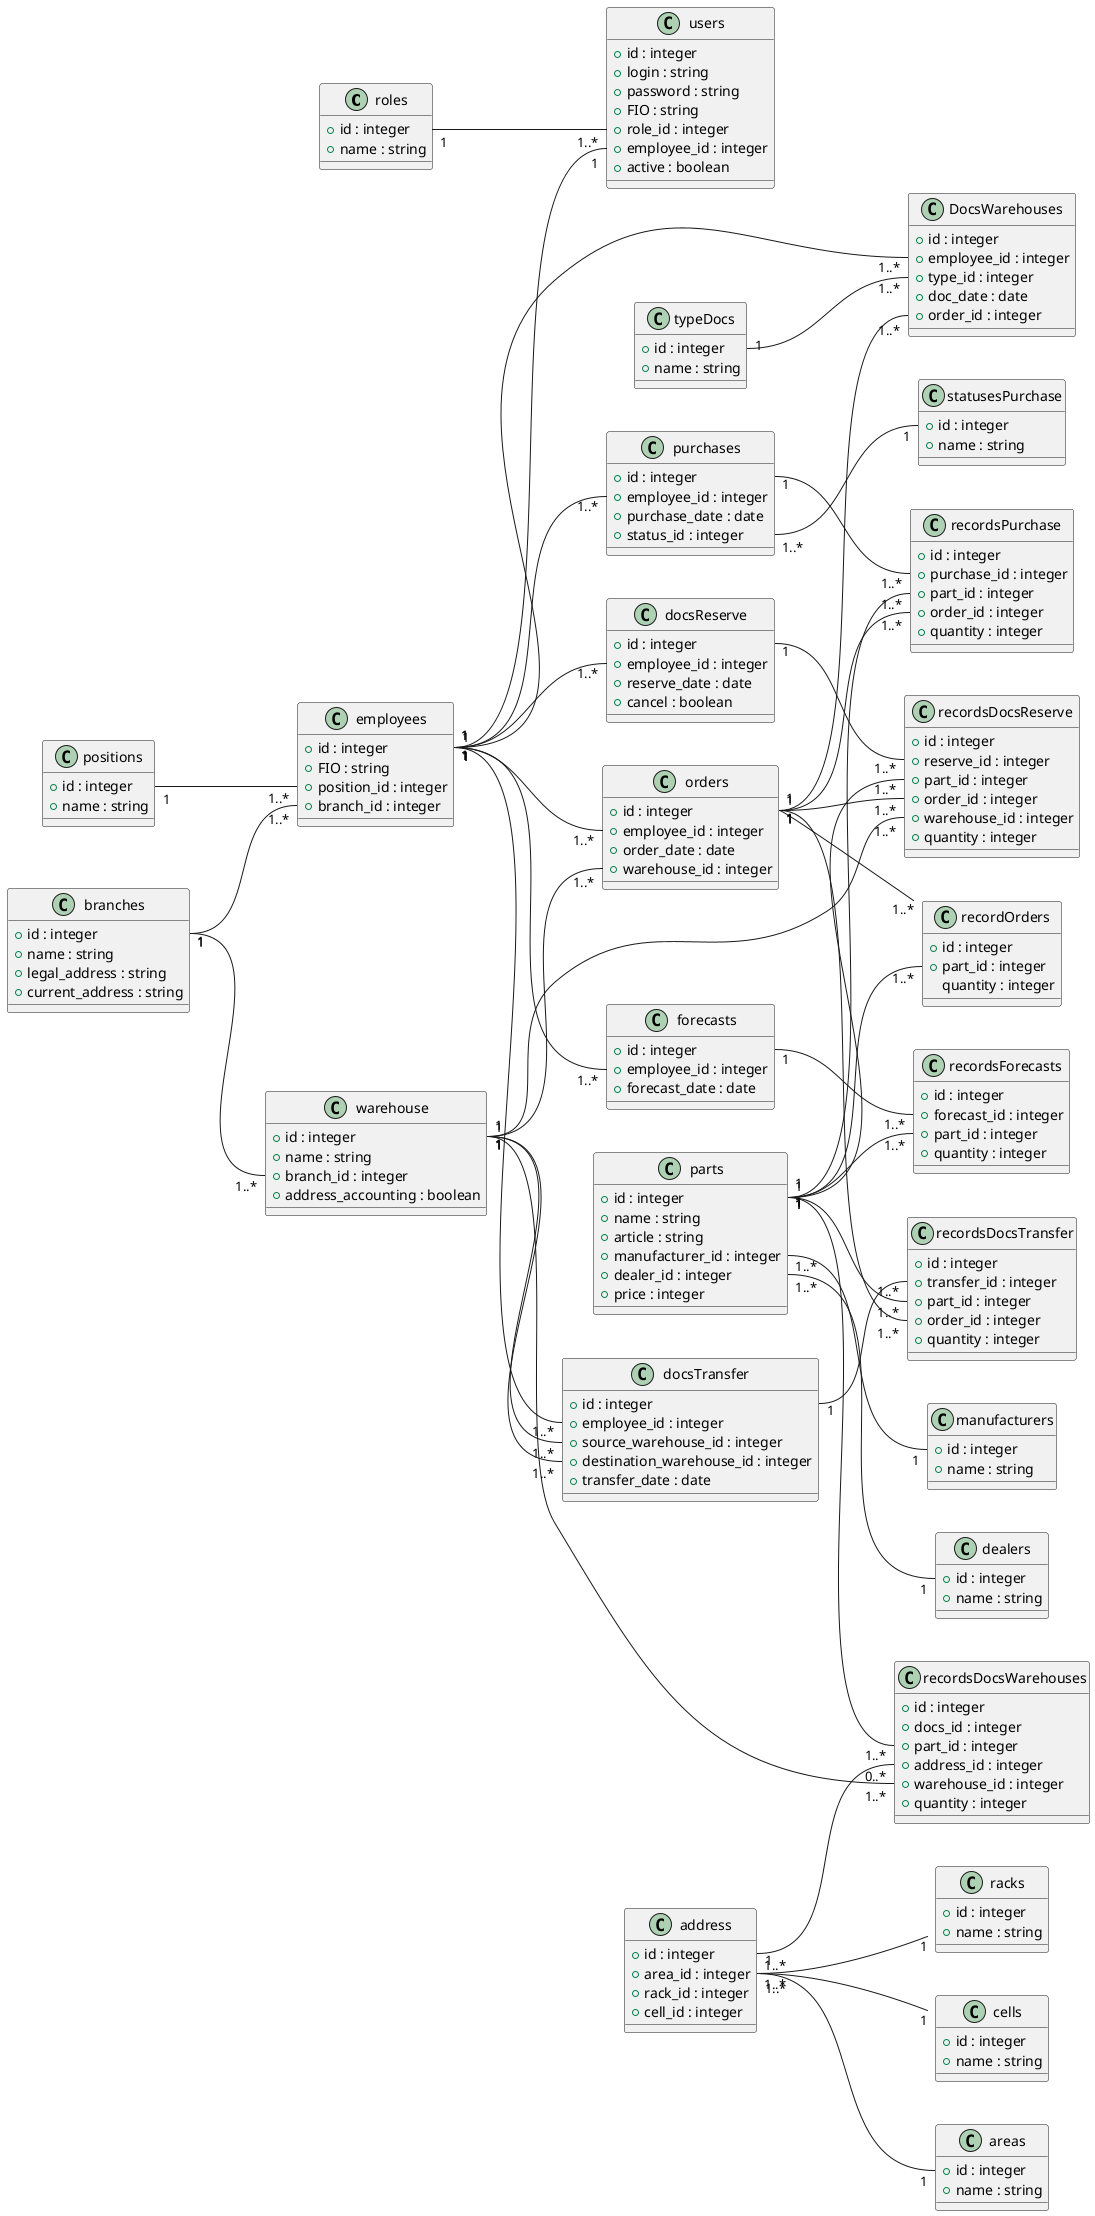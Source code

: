 @startuml Domain model
left to right direction

class roles {
    +id : integer 
    +name : string 
}

class users {
    +id : integer 
    +login : string 
    +password : string
    +FIO : string
    +role_id : integer
    +employee_id : integer
    +active : boolean
}

class employees {
    +id : integer 
    +FIO : string
    +position_id : integer
    +branch_id : integer 
}

class positions {
    +id : integer 
    +name : string 
}

class branches {
    +id : integer 
    +name : string
    +legal_address : string
    +current_address : string 
}

class parts {
    +id : integer 
    +name : string 
    +article : string
    +manufacturer_id : integer
    +dealer_id : integer
    +price : integer
}

class manufacturers {
    +id : integer 
    +name : string 
}

class dealers {
    +id : integer 
    +name : string 
}

class warehouse {
    +id : integer 
    +name : string
    +branch_id : integer
    +address_accounting : boolean 
}

class address {
    +id : integer 
    +area_id : integer
    +rack_id : integer
    +cell_id : integer 
}

class areas {
    +id : integer 
    +name : string 
}

class racks {
    +id : integer 
    +name : string 
}

class cells {
    +id : integer 
    +name : string 
}

class typeDocs {
    +id : integer 
    +name : string 
}

class DocsWarehouses {
    +id : integer 
    +employee_id : integer
    +type_id : integer
    +doc_date : date 
    +order_id : integer
}

class recordsDocsWarehouses {
    +id : integer 
    +docs_id : integer
    +part_id : integer
    +address_id : integer
    +warehouse_id : integer
    +quantity : integer
}

class orders {
    +id : integer 
    +employee_id : integer
    +order_date : date
    +warehouse_id : integer 
}

class recordOrders {
    +id : integer 
    +part_id : integer
    quantity : integer 
}

class purchases {
    +id : integer 
    +employee_id : integer
    +purchase_date : date
    +status_id : integer
}

class statusesPurchase {
    +id : integer 
    +name : string 
}

class recordsPurchase {
    +id : integer 
    +purchase_id : integer
    +part_id : integer
    +order_id : integer
    +quantity : integer 
}

class forecasts {
    +id : integer
    +employee_id : integer 
    +forecast_date : date 
}

class recordsForecasts {
    +id : integer 
    +forecast_id : integer
    +part_id : integer    
    +quantity : integer 
}

class docsReserve {
    +id : integer
    +employee_id : integer 
    +reserve_date : date 
    +cancel : boolean
}

class recordsDocsReserve {
    +id : integer 
    +reserve_id : integer
    +part_id : integer  
    +order_id : integer
    +warehouse_id : integer 
    +quantity : integer 
}

class docsTransfer {
    +id : integer
    +employee_id : integer 
    +source_warehouse_id : integer
    +destination_warehouse_id : integer 
    +transfer_date : date
}

class recordsDocsTransfer {
    +id : integer 
    +transfer_id : integer
    +part_id : integer 
    +order_id : integer   
    +quantity : integer 
}

employees::id "1" -- "1" users::employee_id
employees::id "1" -- "1..*" DocsWarehouses::employee_id
employees::id "1" -- "1..*" orders::employee_id
employees::id "1" -- "1..*" forecasts::employee_id
employees::id "1" -- "1..*" docsReserve::employee_id
employees::id "1" -- "1..*" docsTransfer::employee_id
employees::id "1" -- "1..*" purchases::employee_id
roles::id "1" -- "1..*" users::role_id 
positions::id "1" -- "1..*" employees::position_id
branches::id "1" -- "1..*" employees::branch_id

parts::manufacturer_id "1..*" -- "1" manufacturers::id
parts::dealer_id "1..*" -- "1" dealers::id
parts::id "1" -- "1..*" recordsDocsWarehouses::part_id
parts::id "1" -- "1..*" recordsDocsTransfer::part_id
parts::id "1" -- "1..*" recordOrders::part_id
parts::id "1" -- "1..*" recordsPurchase::part_id
parts::id "1" -- "1..*" recordsDocsReserve::part_id
parts::id "1" -- "1..*" recordsForecasts::part_id

branches::id "1" -- "1..*" warehouse::branch_id
warehouse::id "1" -- "1..*" recordsDocsWarehouses::warehouse_id
warehouse::id "1" -- "1..*" orders::warehouse_id
warehouse::id "1" -- "1..*" recordsDocsReserve::warehouse_id
warehouse::id "1" -- "1..*" docsTransfer::source_warehouse_id
warehouse::id "1" -- "1..*" docsTransfer::destination_warehouse_id
address::area_id "1..*" -- "1" areas::id
address::area_id "1..*" -- "1" racks::rack_id
address::area_id "1..*" -- "1" cells::cell_id
address::id "1" -- "0..*" recordsDocsWarehouses::address_id

typeDocs::id "1" -- "1..*" DocsWarehouses::type_id
orders::id "1" -- "1..*" DocsWarehouses::order_id
orders::id "1" -- "1..*" recordOrders::order_id
orders::id "1" -- "1..*" recordsPurchase::order_id
orders::id "1" -- "1..*" recordsDocsReserve::order_id
orders::id "1" -- "1..*" recordsDocsTransfer::order_id

forecasts::id "1" -- "1..*" recordsForecasts::forecast_id
docsReserve::id "1" -- "1..*" recordsDocsReserve::reserve_id
docsTransfer::id "1" -- "1..*" recordsDocsTransfer::transfer_id
purchases::id "1" -- "1..*" recordsPurchase::purchase_id
purchases::status_id "1..*" -- "1" statusesPurchase::id


@enduml